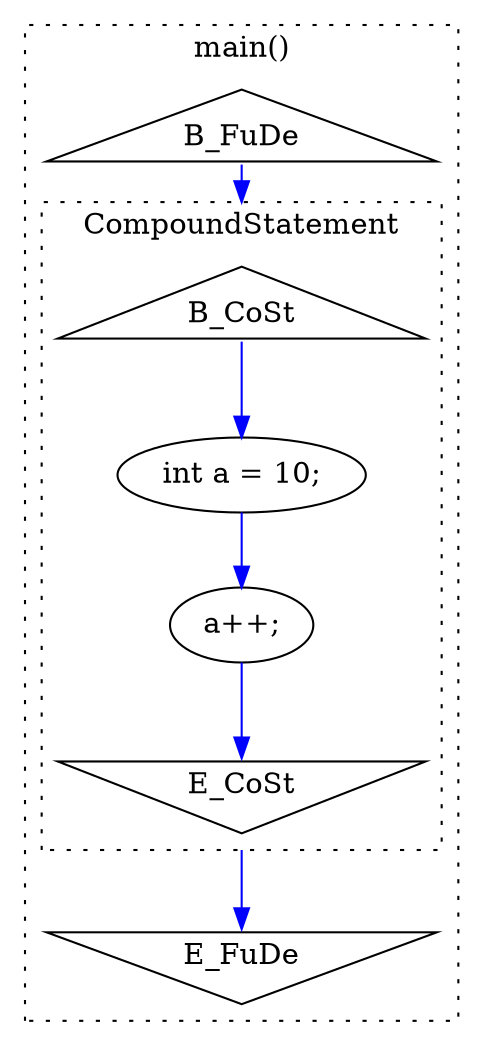 digraph graph214126413 {
	compound=true;
	edge[color=blue];
	subgraph cluster2084435065 {
		compound=true;
		style=dotted;
		label="main()";
		node1896277646[label="B_FuDe", shape="triangle"];
		node2128227771[label="E_FuDe", shape="invtriangle"];
		subgraph cluster772777427 {
			compound=true;
			style=dotted;
			label="CompoundStatement";
			node83954662[label="B_CoSt", shape="triangle"];
			node1751075886[label="E_CoSt", shape="invtriangle"];
			node930990596[label="int a = 10;"];
			node1972439101[label="a++;"];
		}
	}
	node1896277646 -> node83954662[tailport=s, headport=n, weight=8, lhead=cluster772777427];
	node83954662 -> node930990596[tailport=s, headport=n, weight=8];
	node930990596 -> node1972439101[weight=8, tailport=s, headport=n];
	node1972439101 -> node1751075886[weight=8, tailport=s, headport=n];
	node1751075886 -> node2128227771[tailport=s, headport=n, weight=8, ltail=cluster772777427];
}
